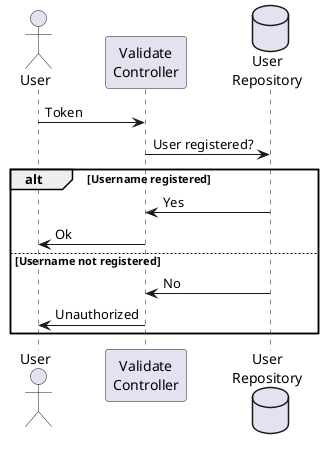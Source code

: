 @startuml Validate token

actor User
participant "Validate\nController" as Controller
database "User\nRepository" as UserRepo

User -> Controller: Token
Controller -> UserRepo: User registered?

alt Username registered

    UserRepo -> Controller: Yes
    Controller -> User: Ok

else Username not registered

    UserRepo -> Controller: No
    Controller -> User: Unauthorized

end

@enduml
